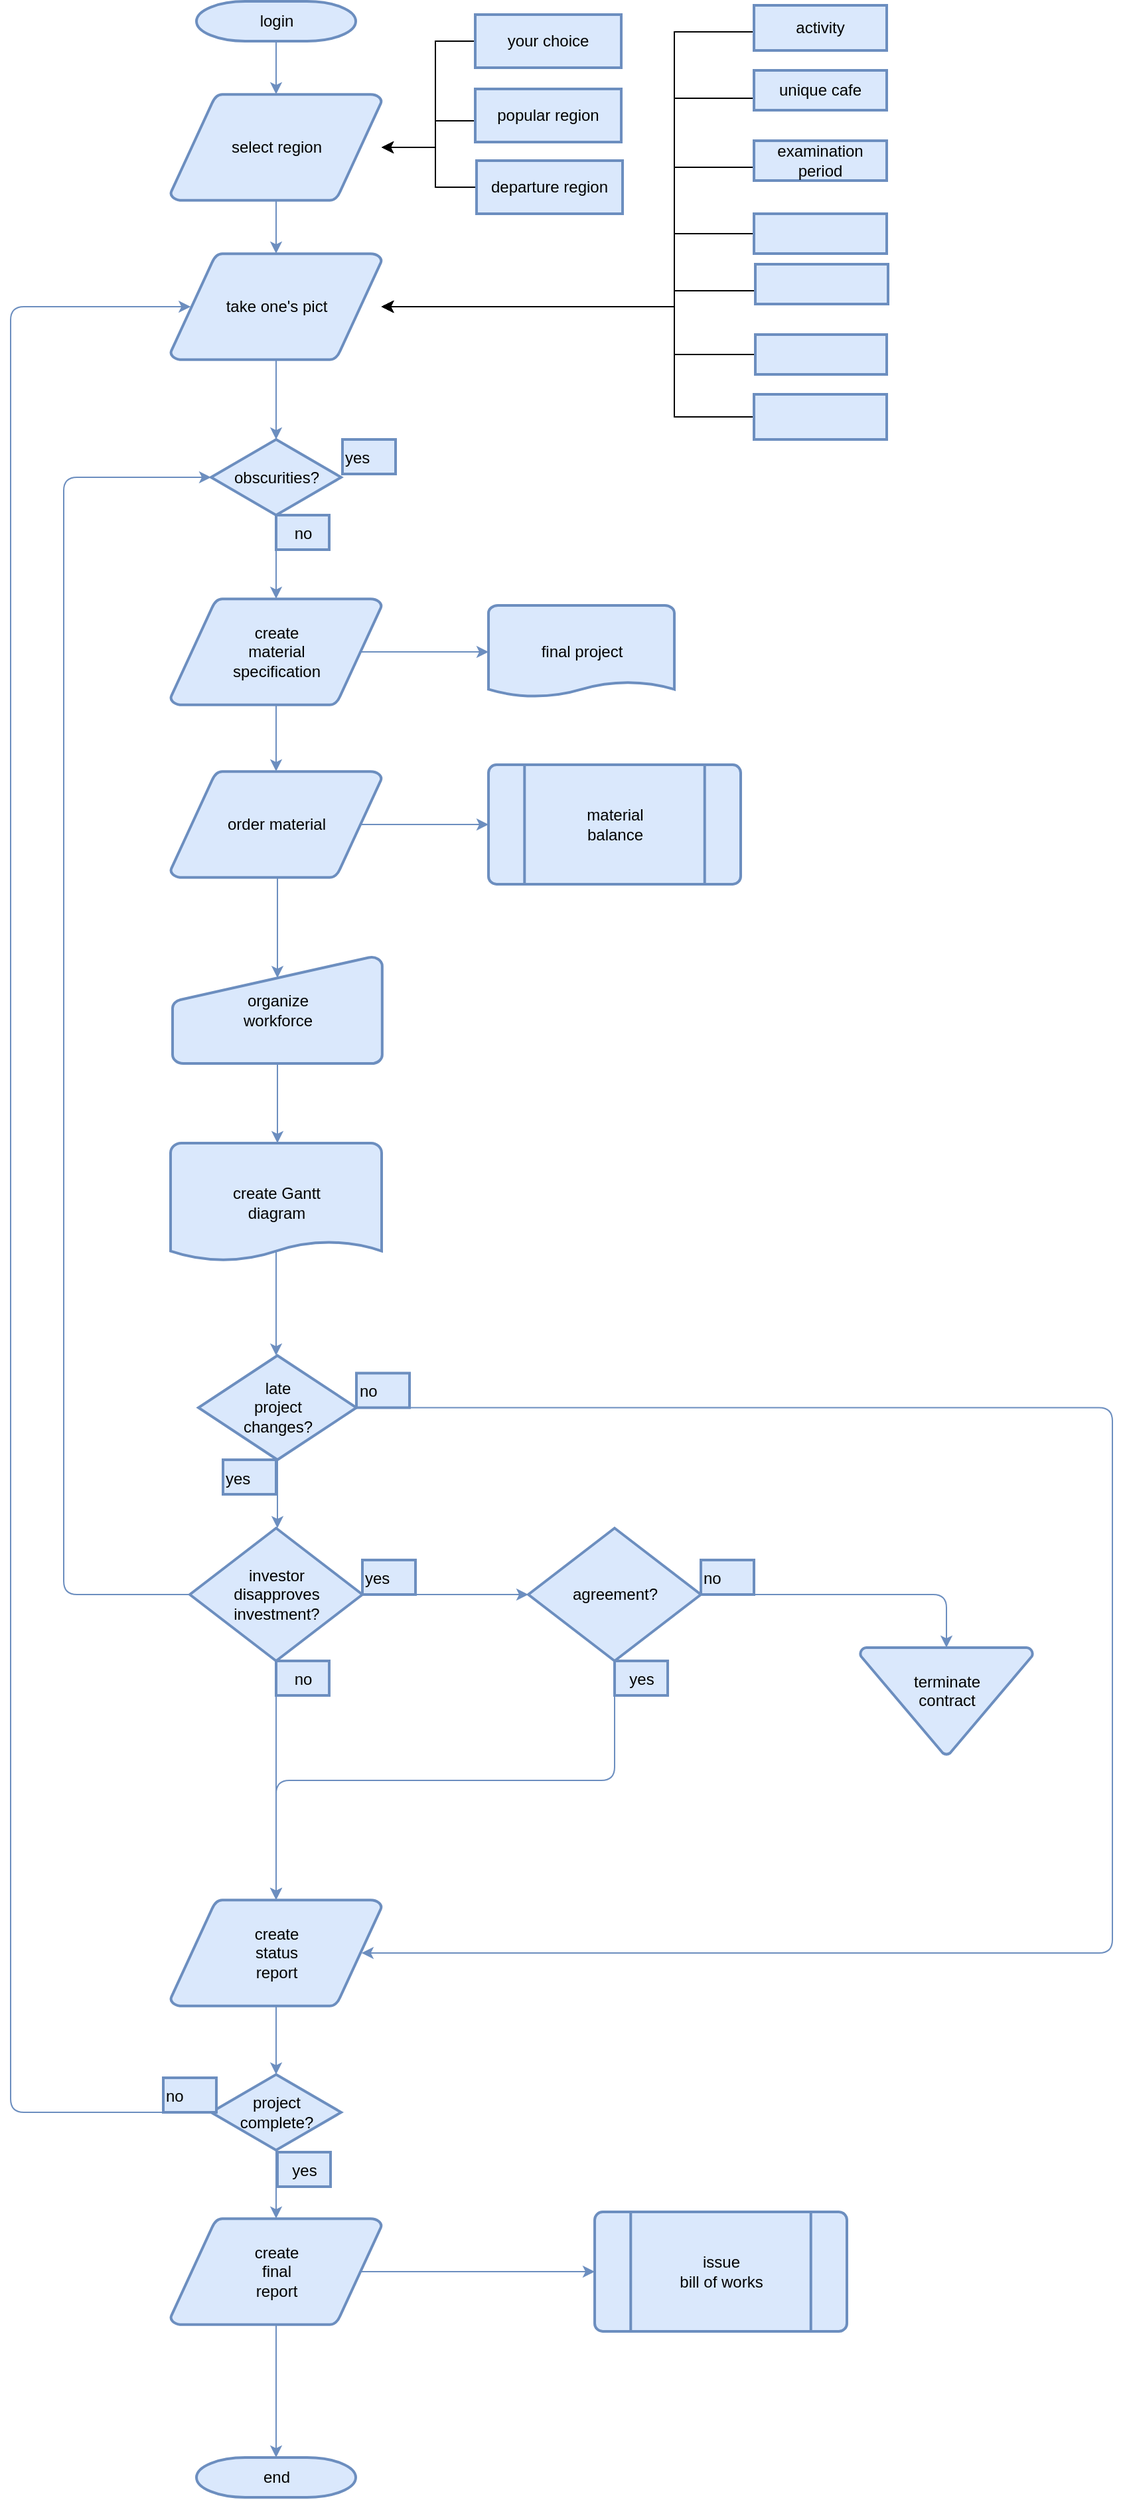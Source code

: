 <mxfile version="15.8.6" type="github">
  <diagram id="N1dciuvIFZa3qR50f1tm" name="Page-1">
    <mxGraphModel dx="1662" dy="725" grid="1" gridSize="10" guides="1" tooltips="1" connect="1" arrows="1" fold="1" page="1" pageScale="1" pageWidth="827" pageHeight="1169" math="0" shadow="0">
      <root>
        <mxCell id="0" />
        <mxCell id="1" parent="0" />
        <mxCell id="hoS8QdCealRwW_AzaWBa-90" value="login" style="shape=mxgraph.flowchart.terminator;strokeWidth=2;gradientDirection=north;fontStyle=0;html=1;fillColor=#dae8fc;strokeColor=#6c8ebf;" parent="1" vertex="1">
          <mxGeometry x="160" y="20" width="120" height="30" as="geometry" />
        </mxCell>
        <mxCell id="hoS8QdCealRwW_AzaWBa-147" value="" style="edgeStyle=orthogonalEdgeStyle;rounded=0;orthogonalLoop=1;jettySize=auto;html=1;" parent="1" source="hoS8QdCealRwW_AzaWBa-146" target="hoS8QdCealRwW_AzaWBa-91" edge="1">
          <mxGeometry relative="1" as="geometry">
            <Array as="points">
              <mxPoint x="340" y="50" />
              <mxPoint x="340" y="130" />
            </Array>
          </mxGeometry>
        </mxCell>
        <mxCell id="hoS8QdCealRwW_AzaWBa-149" value="" style="edgeStyle=orthogonalEdgeStyle;rounded=0;orthogonalLoop=1;jettySize=auto;html=1;" parent="1" source="hoS8QdCealRwW_AzaWBa-148" target="hoS8QdCealRwW_AzaWBa-91" edge="1">
          <mxGeometry relative="1" as="geometry">
            <Array as="points">
              <mxPoint x="340" y="110" />
              <mxPoint x="340" y="130" />
            </Array>
          </mxGeometry>
        </mxCell>
        <mxCell id="hoS8QdCealRwW_AzaWBa-151" value="" style="edgeStyle=orthogonalEdgeStyle;rounded=0;orthogonalLoop=1;jettySize=auto;html=1;" parent="1" source="hoS8QdCealRwW_AzaWBa-150" target="hoS8QdCealRwW_AzaWBa-91" edge="1">
          <mxGeometry relative="1" as="geometry">
            <Array as="points">
              <mxPoint x="340" y="160" />
              <mxPoint x="340" y="130" />
            </Array>
          </mxGeometry>
        </mxCell>
        <mxCell id="hoS8QdCealRwW_AzaWBa-91" value="select region" style="shape=mxgraph.flowchart.data;strokeWidth=2;gradientDirection=north;fontStyle=0;html=1;fillColor=#dae8fc;strokeColor=#6c8ebf;" parent="1" vertex="1">
          <mxGeometry x="140.5" y="90" width="159" height="80" as="geometry" />
        </mxCell>
        <mxCell id="hoS8QdCealRwW_AzaWBa-92" value="create&#xa;material&#xa;specification" style="shape=mxgraph.flowchart.data;strokeWidth=2;gradientDirection=north;fontStyle=0;html=1;fillColor=#dae8fc;strokeColor=#6c8ebf;" parent="1" vertex="1">
          <mxGeometry x="140.5" y="470" width="159" height="80" as="geometry" />
        </mxCell>
        <mxCell id="hoS8QdCealRwW_AzaWBa-153" value="" style="edgeStyle=orthogonalEdgeStyle;rounded=0;orthogonalLoop=1;jettySize=auto;html=1;" parent="1" source="hoS8QdCealRwW_AzaWBa-152" target="hoS8QdCealRwW_AzaWBa-93" edge="1">
          <mxGeometry relative="1" as="geometry">
            <Array as="points">
              <mxPoint x="520" y="43" />
              <mxPoint x="520" y="250" />
            </Array>
          </mxGeometry>
        </mxCell>
        <mxCell id="hoS8QdCealRwW_AzaWBa-155" value="" style="edgeStyle=orthogonalEdgeStyle;rounded=0;orthogonalLoop=1;jettySize=auto;html=1;" parent="1" source="hoS8QdCealRwW_AzaWBa-154" target="hoS8QdCealRwW_AzaWBa-93" edge="1">
          <mxGeometry relative="1" as="geometry">
            <Array as="points">
              <mxPoint x="520" y="93" />
              <mxPoint x="520" y="250" />
            </Array>
          </mxGeometry>
        </mxCell>
        <mxCell id="hoS8QdCealRwW_AzaWBa-157" value="" style="edgeStyle=orthogonalEdgeStyle;rounded=0;orthogonalLoop=1;jettySize=auto;html=1;" parent="1" source="hoS8QdCealRwW_AzaWBa-156" target="hoS8QdCealRwW_AzaWBa-93" edge="1">
          <mxGeometry relative="1" as="geometry">
            <Array as="points">
              <mxPoint x="520" y="145" />
              <mxPoint x="520" y="250" />
            </Array>
          </mxGeometry>
        </mxCell>
        <mxCell id="hoS8QdCealRwW_AzaWBa-159" value="" style="edgeStyle=orthogonalEdgeStyle;rounded=0;orthogonalLoop=1;jettySize=auto;html=1;" parent="1" source="hoS8QdCealRwW_AzaWBa-158" target="hoS8QdCealRwW_AzaWBa-93" edge="1">
          <mxGeometry relative="1" as="geometry">
            <Array as="points">
              <mxPoint x="520" y="195" />
              <mxPoint x="520" y="250" />
            </Array>
          </mxGeometry>
        </mxCell>
        <mxCell id="hoS8QdCealRwW_AzaWBa-161" value="" style="edgeStyle=orthogonalEdgeStyle;rounded=0;orthogonalLoop=1;jettySize=auto;html=1;" parent="1" source="hoS8QdCealRwW_AzaWBa-160" target="hoS8QdCealRwW_AzaWBa-93" edge="1">
          <mxGeometry relative="1" as="geometry">
            <Array as="points">
              <mxPoint x="520" y="238" />
              <mxPoint x="520" y="250" />
            </Array>
          </mxGeometry>
        </mxCell>
        <mxCell id="hoS8QdCealRwW_AzaWBa-163" value="" style="edgeStyle=orthogonalEdgeStyle;rounded=0;orthogonalLoop=1;jettySize=auto;html=1;" parent="1" source="hoS8QdCealRwW_AzaWBa-162" target="hoS8QdCealRwW_AzaWBa-93" edge="1">
          <mxGeometry relative="1" as="geometry">
            <Array as="points">
              <mxPoint x="520" y="286" />
              <mxPoint x="520" y="250" />
            </Array>
          </mxGeometry>
        </mxCell>
        <mxCell id="hoS8QdCealRwW_AzaWBa-165" value="" style="edgeStyle=orthogonalEdgeStyle;rounded=0;orthogonalLoop=1;jettySize=auto;html=1;" parent="1" source="hoS8QdCealRwW_AzaWBa-164" target="hoS8QdCealRwW_AzaWBa-93" edge="1">
          <mxGeometry relative="1" as="geometry">
            <Array as="points">
              <mxPoint x="520" y="333" />
              <mxPoint x="520" y="250" />
            </Array>
          </mxGeometry>
        </mxCell>
        <mxCell id="hoS8QdCealRwW_AzaWBa-93" value="take one&#39;s pict" style="shape=mxgraph.flowchart.data;strokeWidth=2;gradientDirection=north;fontStyle=0;html=1;fillColor=#dae8fc;strokeColor=#6c8ebf;" parent="1" vertex="1">
          <mxGeometry x="140.5" y="210" width="159" height="80" as="geometry" />
        </mxCell>
        <mxCell id="hoS8QdCealRwW_AzaWBa-94" value="obscurities?" style="shape=mxgraph.flowchart.decision;strokeWidth=2;gradientDirection=north;fontStyle=0;html=1;fillColor=#dae8fc;strokeColor=#6c8ebf;" parent="1" vertex="1">
          <mxGeometry x="171" y="350" width="98" height="57" as="geometry" />
        </mxCell>
        <mxCell id="hoS8QdCealRwW_AzaWBa-95" style="fontStyle=1;strokeWidth=1;html=1;fillColor=#dae8fc;strokeColor=#6c8ebf;" parent="1" source="hoS8QdCealRwW_AzaWBa-90" target="hoS8QdCealRwW_AzaWBa-91" edge="1">
          <mxGeometry relative="1" as="geometry" />
        </mxCell>
        <mxCell id="hoS8QdCealRwW_AzaWBa-96" style="fontStyle=1;strokeWidth=1;html=1;fillColor=#dae8fc;strokeColor=#6c8ebf;" parent="1" source="hoS8QdCealRwW_AzaWBa-91" target="hoS8QdCealRwW_AzaWBa-93" edge="1">
          <mxGeometry relative="1" as="geometry" />
        </mxCell>
        <mxCell id="hoS8QdCealRwW_AzaWBa-97" style="entryX=0.5;entryY=0;entryPerimeter=0;fontStyle=1;strokeWidth=1;html=1;fillColor=#dae8fc;strokeColor=#6c8ebf;" parent="1" source="hoS8QdCealRwW_AzaWBa-93" target="hoS8QdCealRwW_AzaWBa-94" edge="1">
          <mxGeometry relative="1" as="geometry" />
        </mxCell>
        <mxCell id="hoS8QdCealRwW_AzaWBa-99" value="yes" style="text;fontStyle=0;html=1;strokeWidth=2;fillColor=#dae8fc;strokeColor=#6c8ebf;" parent="1" vertex="1">
          <mxGeometry x="270" y="350" width="40" height="26" as="geometry" />
        </mxCell>
        <mxCell id="hoS8QdCealRwW_AzaWBa-100" value="" style="edgeStyle=elbowEdgeStyle;elbow=horizontal;fontStyle=1;strokeWidth=1;html=1;fillColor=#dae8fc;strokeColor=#6c8ebf;" parent="1" source="hoS8QdCealRwW_AzaWBa-94" target="hoS8QdCealRwW_AzaWBa-92" edge="1">
          <mxGeometry x="-100" y="-40" width="100" height="100" as="geometry">
            <mxPoint x="-100" y="60" as="sourcePoint" />
            <mxPoint y="-40" as="targetPoint" />
          </mxGeometry>
        </mxCell>
        <mxCell id="hoS8QdCealRwW_AzaWBa-101" value="order material" style="shape=mxgraph.flowchart.data;strokeWidth=2;gradientDirection=north;fontStyle=0;html=1;fillColor=#dae8fc;strokeColor=#6c8ebf;" parent="1" vertex="1">
          <mxGeometry x="140.5" y="600" width="159" height="80" as="geometry" />
        </mxCell>
        <mxCell id="hoS8QdCealRwW_AzaWBa-102" value="no" style="text;fontStyle=0;html=1;strokeWidth=2;align=center;fillColor=#dae8fc;strokeColor=#6c8ebf;" parent="1" vertex="1">
          <mxGeometry x="220" y="407" width="40" height="26" as="geometry" />
        </mxCell>
        <mxCell id="hoS8QdCealRwW_AzaWBa-103" value="final project" style="shape=mxgraph.flowchart.document;strokeWidth=2;gradientDirection=north;fontStyle=0;html=1;fillColor=#dae8fc;strokeColor=#6c8ebf;" parent="1" vertex="1">
          <mxGeometry x="380" y="475" width="140" height="70" as="geometry" />
        </mxCell>
        <mxCell id="hoS8QdCealRwW_AzaWBa-104" value="" style="edgeStyle=elbowEdgeStyle;elbow=horizontal;exitX=0.905;exitY=0.5;exitPerimeter=0;fontStyle=1;strokeWidth=1;html=1;fillColor=#dae8fc;strokeColor=#6c8ebf;" parent="1" source="hoS8QdCealRwW_AzaWBa-92" target="hoS8QdCealRwW_AzaWBa-103" edge="1">
          <mxGeometry x="-100" y="-40" width="100" height="100" as="geometry">
            <mxPoint x="-100" y="60" as="sourcePoint" />
            <mxPoint y="-40" as="targetPoint" />
          </mxGeometry>
        </mxCell>
        <mxCell id="hoS8QdCealRwW_AzaWBa-105" value="" style="edgeStyle=elbowEdgeStyle;elbow=horizontal;fontStyle=1;strokeWidth=1;html=1;fillColor=#dae8fc;strokeColor=#6c8ebf;" parent="1" source="hoS8QdCealRwW_AzaWBa-92" target="hoS8QdCealRwW_AzaWBa-101" edge="1">
          <mxGeometry x="-100" y="-40" width="100" height="100" as="geometry">
            <mxPoint x="-100" y="60" as="sourcePoint" />
            <mxPoint y="-40" as="targetPoint" />
          </mxGeometry>
        </mxCell>
        <mxCell id="hoS8QdCealRwW_AzaWBa-106" value="material&#xa;balance" style="shape=mxgraph.flowchart.predefined_process;strokeWidth=2;gradientDirection=north;fontStyle=0;html=1;fillColor=#dae8fc;strokeColor=#6c8ebf;" parent="1" vertex="1">
          <mxGeometry x="380" y="595" width="190" height="90" as="geometry" />
        </mxCell>
        <mxCell id="hoS8QdCealRwW_AzaWBa-107" value="" style="edgeStyle=elbowEdgeStyle;elbow=horizontal;exitX=0.905;exitY=0.5;exitPerimeter=0;fontStyle=1;strokeWidth=1;html=1;fillColor=#dae8fc;strokeColor=#6c8ebf;" parent="1" source="hoS8QdCealRwW_AzaWBa-101" target="hoS8QdCealRwW_AzaWBa-106" edge="1">
          <mxGeometry x="-100" y="-40" width="100" height="100" as="geometry">
            <mxPoint x="-100" y="60" as="sourcePoint" />
            <mxPoint y="-40" as="targetPoint" />
          </mxGeometry>
        </mxCell>
        <mxCell id="hoS8QdCealRwW_AzaWBa-108" value="organize &#xa;workforce" style="shape=mxgraph.flowchart.manual_input;strokeWidth=2;gradientDirection=north;fontStyle=0;html=1;fillColor=#dae8fc;strokeColor=#6c8ebf;" parent="1" vertex="1">
          <mxGeometry x="142" y="740" width="158" height="80" as="geometry" />
        </mxCell>
        <mxCell id="hoS8QdCealRwW_AzaWBa-109" value="" style="edgeStyle=elbowEdgeStyle;elbow=horizontal;entryX=0.5;entryY=0.195;entryPerimeter=0;fontStyle=1;strokeWidth=1;html=1;fillColor=#dae8fc;strokeColor=#6c8ebf;" parent="1" source="hoS8QdCealRwW_AzaWBa-101" target="hoS8QdCealRwW_AzaWBa-108" edge="1">
          <mxGeometry x="-100" y="-40" width="100" height="100" as="geometry">
            <mxPoint x="-100" y="60" as="sourcePoint" />
            <mxPoint y="-40" as="targetPoint" />
          </mxGeometry>
        </mxCell>
        <mxCell id="hoS8QdCealRwW_AzaWBa-110" value="create Gantt&#xa;diagram" style="shape=mxgraph.flowchart.document;strokeWidth=2;gradientDirection=north;fontStyle=0;html=1;fillColor=#dae8fc;strokeColor=#6c8ebf;" parent="1" vertex="1">
          <mxGeometry x="140.5" y="880" width="159" height="90" as="geometry" />
        </mxCell>
        <mxCell id="hoS8QdCealRwW_AzaWBa-111" value="" style="edgeStyle=elbowEdgeStyle;elbow=horizontal;exitX=0.5;exitY=1;exitPerimeter=0;fontStyle=1;strokeWidth=1;html=1;fillColor=#dae8fc;strokeColor=#6c8ebf;" parent="1" source="hoS8QdCealRwW_AzaWBa-108" target="hoS8QdCealRwW_AzaWBa-110" edge="1">
          <mxGeometry x="-100" y="-40" width="100" height="100" as="geometry">
            <mxPoint x="-100" y="60" as="sourcePoint" />
            <mxPoint y="-40" as="targetPoint" />
          </mxGeometry>
        </mxCell>
        <mxCell id="hoS8QdCealRwW_AzaWBa-112" value="late&#xa;project&#xa;changes?" style="shape=mxgraph.flowchart.decision;strokeWidth=2;gradientDirection=north;fontStyle=0;html=1;fillColor=#dae8fc;strokeColor=#6c8ebf;" parent="1" vertex="1">
          <mxGeometry x="161.5" y="1040" width="119" height="78.5" as="geometry" />
        </mxCell>
        <mxCell id="hoS8QdCealRwW_AzaWBa-113" value="" style="edgeStyle=elbowEdgeStyle;elbow=horizontal;exitX=0.5;exitY=0.9;exitPerimeter=0;fontStyle=1;strokeWidth=1;html=1;fillColor=#dae8fc;strokeColor=#6c8ebf;" parent="1" source="hoS8QdCealRwW_AzaWBa-110" target="hoS8QdCealRwW_AzaWBa-112" edge="1">
          <mxGeometry x="-100" y="-40" width="100" height="100" as="geometry">
            <mxPoint x="-100" y="60" as="sourcePoint" />
            <mxPoint y="-40" as="targetPoint" />
          </mxGeometry>
        </mxCell>
        <mxCell id="hoS8QdCealRwW_AzaWBa-114" value="" style="edgeStyle=elbowEdgeStyle;elbow=horizontal;exitX=0;exitY=0.5;exitPerimeter=0;entryX=0;entryY=0.5;entryPerimeter=0;fontStyle=1;strokeWidth=1;html=1;fillColor=#dae8fc;strokeColor=#6c8ebf;" parent="1" source="hoS8QdCealRwW_AzaWBa-116" target="hoS8QdCealRwW_AzaWBa-94" edge="1">
          <mxGeometry x="-100" y="-40" width="100" height="100" as="geometry">
            <mxPoint x="-100" y="60" as="sourcePoint" />
            <mxPoint y="-40" as="targetPoint" />
            <Array as="points">
              <mxPoint x="60" y="810" />
            </Array>
          </mxGeometry>
        </mxCell>
        <mxCell id="hoS8QdCealRwW_AzaWBa-115" value="yes" style="text;fontStyle=0;html=1;strokeWidth=2;fillColor=#dae8fc;strokeColor=#6c8ebf;" parent="1" vertex="1">
          <mxGeometry x="180" y="1118.5" width="40" height="26" as="geometry" />
        </mxCell>
        <mxCell id="hoS8QdCealRwW_AzaWBa-116" value="investor&#xa;disapproves&#xa; investment?" style="shape=mxgraph.flowchart.decision;strokeWidth=2;gradientDirection=north;fontStyle=0;html=1;fillColor=#dae8fc;strokeColor=#6c8ebf;" parent="1" vertex="1">
          <mxGeometry x="155" y="1170" width="130" height="100" as="geometry" />
        </mxCell>
        <mxCell id="hoS8QdCealRwW_AzaWBa-117" value="agreement?" style="shape=mxgraph.flowchart.decision;strokeWidth=2;gradientDirection=north;fontStyle=0;html=1;fillColor=#dae8fc;strokeColor=#6c8ebf;" parent="1" vertex="1">
          <mxGeometry x="410" y="1170" width="130" height="100" as="geometry" />
        </mxCell>
        <mxCell id="hoS8QdCealRwW_AzaWBa-118" value="" style="edgeStyle=elbowEdgeStyle;elbow=horizontal;exitX=0.5;exitY=1;exitPerimeter=0;fontStyle=1;strokeWidth=1;html=1;fillColor=#dae8fc;strokeColor=#6c8ebf;" parent="1" source="hoS8QdCealRwW_AzaWBa-112" target="hoS8QdCealRwW_AzaWBa-116" edge="1">
          <mxGeometry x="-100" y="-40" width="100" height="100" as="geometry">
            <mxPoint x="-100" y="60" as="sourcePoint" />
            <mxPoint y="-40" as="targetPoint" />
          </mxGeometry>
        </mxCell>
        <mxCell id="hoS8QdCealRwW_AzaWBa-119" value="" style="edgeStyle=elbowEdgeStyle;elbow=horizontal;exitX=1;exitY=0.5;exitPerimeter=0;entryX=0;entryY=0.5;entryPerimeter=0;fontStyle=1;strokeWidth=1;html=1;fillColor=#dae8fc;strokeColor=#6c8ebf;" parent="1" source="hoS8QdCealRwW_AzaWBa-116" target="hoS8QdCealRwW_AzaWBa-117" edge="1">
          <mxGeometry x="-100" y="-40" width="100" height="100" as="geometry">
            <mxPoint x="-100" y="60" as="sourcePoint" />
            <mxPoint y="-40" as="targetPoint" />
          </mxGeometry>
        </mxCell>
        <mxCell id="hoS8QdCealRwW_AzaWBa-120" value="terminate&#xa;contract&#xa;" style="shape=mxgraph.flowchart.merge_or_storage;strokeWidth=2;gradientDirection=north;fontStyle=0;html=1;fillColor=#dae8fc;strokeColor=#6c8ebf;" parent="1" vertex="1">
          <mxGeometry x="660" y="1260" width="130" height="80.5" as="geometry" />
        </mxCell>
        <mxCell id="hoS8QdCealRwW_AzaWBa-121" value="" style="edgeStyle=elbowEdgeStyle;elbow=vertical;exitX=1;exitY=0.5;exitPerimeter=0;entryX=0.5;entryY=0;entryPerimeter=0;fontStyle=1;strokeWidth=1;html=1;fillColor=#dae8fc;strokeColor=#6c8ebf;" parent="1" source="hoS8QdCealRwW_AzaWBa-117" target="hoS8QdCealRwW_AzaWBa-120" edge="1">
          <mxGeometry x="-100" y="-40" width="100" height="100" as="geometry">
            <mxPoint x="-100" y="60" as="sourcePoint" />
            <mxPoint y="-40" as="targetPoint" />
            <Array as="points">
              <mxPoint x="640" y="1220" />
            </Array>
          </mxGeometry>
        </mxCell>
        <mxCell id="hoS8QdCealRwW_AzaWBa-122" value="create&#xa;status&#xa;report" style="shape=mxgraph.flowchart.data;strokeWidth=2;gradientDirection=north;fontStyle=0;html=1;fillColor=#dae8fc;strokeColor=#6c8ebf;" parent="1" vertex="1">
          <mxGeometry x="140.5" y="1450" width="159" height="80" as="geometry" />
        </mxCell>
        <mxCell id="hoS8QdCealRwW_AzaWBa-123" value="" style="edgeStyle=elbowEdgeStyle;elbow=vertical;exitX=0.5;exitY=1;exitPerimeter=0;fontStyle=1;strokeWidth=1;html=1;fillColor=#dae8fc;strokeColor=#6c8ebf;" parent="1" source="hoS8QdCealRwW_AzaWBa-116" target="hoS8QdCealRwW_AzaWBa-122" edge="1">
          <mxGeometry x="-100" y="-40" width="100" height="100" as="geometry">
            <mxPoint x="-100" y="60" as="sourcePoint" />
            <mxPoint y="-40" as="targetPoint" />
          </mxGeometry>
        </mxCell>
        <mxCell id="hoS8QdCealRwW_AzaWBa-124" value="" style="edgeStyle=elbowEdgeStyle;elbow=vertical;exitX=0.5;exitY=1;exitPerimeter=0;entryX=0.5;entryY=0;entryPerimeter=0;fontStyle=1;strokeWidth=1;html=1;fillColor=#dae8fc;strokeColor=#6c8ebf;" parent="1" source="hoS8QdCealRwW_AzaWBa-117" target="hoS8QdCealRwW_AzaWBa-122" edge="1">
          <mxGeometry x="-100" y="-40" width="100" height="100" as="geometry">
            <mxPoint x="-100" y="60" as="sourcePoint" />
            <mxPoint y="-40" as="targetPoint" />
          </mxGeometry>
        </mxCell>
        <mxCell id="hoS8QdCealRwW_AzaWBa-125" value="project&#xa;complete?" style="shape=mxgraph.flowchart.decision;strokeWidth=2;gradientDirection=north;fontStyle=0;html=1;fillColor=#dae8fc;strokeColor=#6c8ebf;" parent="1" vertex="1">
          <mxGeometry x="171" y="1581.5" width="98" height="57" as="geometry" />
        </mxCell>
        <mxCell id="hoS8QdCealRwW_AzaWBa-126" value="create&#xa;final&#xa;report" style="shape=mxgraph.flowchart.data;strokeWidth=2;gradientDirection=north;fontStyle=0;html=1;fillColor=#dae8fc;strokeColor=#6c8ebf;" parent="1" vertex="1">
          <mxGeometry x="140.5" y="1690" width="159" height="80" as="geometry" />
        </mxCell>
        <mxCell id="hoS8QdCealRwW_AzaWBa-127" value="issue&#xa;bill of works" style="shape=mxgraph.flowchart.predefined_process;strokeWidth=2;gradientDirection=north;fontStyle=0;html=1;fillColor=#dae8fc;strokeColor=#6c8ebf;" parent="1" vertex="1">
          <mxGeometry x="460" y="1685" width="190" height="90" as="geometry" />
        </mxCell>
        <mxCell id="hoS8QdCealRwW_AzaWBa-128" value="end" style="shape=mxgraph.flowchart.terminator;strokeWidth=2;gradientDirection=north;fontStyle=0;html=1;fillColor=#dae8fc;strokeColor=#6c8ebf;" parent="1" vertex="1">
          <mxGeometry x="160" y="1870" width="120" height="30" as="geometry" />
        </mxCell>
        <mxCell id="hoS8QdCealRwW_AzaWBa-129" value="" style="edgeStyle=elbowEdgeStyle;elbow=vertical;exitX=0.5;exitY=1;exitPerimeter=0;entryX=0.5;entryY=0;entryPerimeter=0;fontStyle=1;strokeWidth=1;html=1;fillColor=#dae8fc;strokeColor=#6c8ebf;" parent="1" source="hoS8QdCealRwW_AzaWBa-122" target="hoS8QdCealRwW_AzaWBa-125" edge="1">
          <mxGeometry x="-100" y="-40" width="100" height="100" as="geometry">
            <mxPoint x="-100" y="60" as="sourcePoint" />
            <mxPoint y="-40" as="targetPoint" />
          </mxGeometry>
        </mxCell>
        <mxCell id="hoS8QdCealRwW_AzaWBa-130" value="" style="edgeStyle=elbowEdgeStyle;elbow=vertical;exitX=0.5;exitY=1;exitPerimeter=0;entryX=0.5;entryY=0;entryPerimeter=0;fontStyle=1;strokeWidth=1;html=1;fillColor=#dae8fc;strokeColor=#6c8ebf;" parent="1" source="hoS8QdCealRwW_AzaWBa-125" target="hoS8QdCealRwW_AzaWBa-126" edge="1">
          <mxGeometry x="-100" y="-40" width="100" height="100" as="geometry">
            <mxPoint x="-100" y="60" as="sourcePoint" />
            <mxPoint y="-40" as="targetPoint" />
          </mxGeometry>
        </mxCell>
        <mxCell id="hoS8QdCealRwW_AzaWBa-131" value="" style="edgeStyle=elbowEdgeStyle;elbow=vertical;exitX=0.5;exitY=1;exitPerimeter=0;entryX=0.5;entryY=0;entryPerimeter=0;fontStyle=1;strokeWidth=1;html=1;fillColor=#dae8fc;strokeColor=#6c8ebf;" parent="1" source="hoS8QdCealRwW_AzaWBa-126" target="hoS8QdCealRwW_AzaWBa-128" edge="1">
          <mxGeometry x="-100" y="-40" width="100" height="100" as="geometry">
            <mxPoint x="-100" y="60" as="sourcePoint" />
            <mxPoint y="-40" as="targetPoint" />
          </mxGeometry>
        </mxCell>
        <mxCell id="hoS8QdCealRwW_AzaWBa-132" value="" style="edgeStyle=elbowEdgeStyle;elbow=vertical;exitX=0.905;exitY=0.5;exitPerimeter=0;entryX=0;entryY=0.5;entryPerimeter=0;fontStyle=1;strokeWidth=1;html=1;fillColor=#dae8fc;strokeColor=#6c8ebf;" parent="1" source="hoS8QdCealRwW_AzaWBa-126" target="hoS8QdCealRwW_AzaWBa-127" edge="1">
          <mxGeometry x="-100" y="-40" width="100" height="100" as="geometry">
            <mxPoint x="-100" y="60" as="sourcePoint" />
            <mxPoint y="-40" as="targetPoint" />
          </mxGeometry>
        </mxCell>
        <mxCell id="hoS8QdCealRwW_AzaWBa-133" value="" style="edgeStyle=elbowEdgeStyle;elbow=horizontal;exitX=1;exitY=0.5;exitPerimeter=0;entryX=0.905;entryY=0.5;entryPerimeter=0;fontStyle=1;strokeWidth=1;html=1;fillColor=#dae8fc;strokeColor=#6c8ebf;" parent="1" source="hoS8QdCealRwW_AzaWBa-112" target="hoS8QdCealRwW_AzaWBa-122" edge="1">
          <mxGeometry x="-100" y="-40" width="100" height="100" as="geometry">
            <mxPoint x="-100" y="60" as="sourcePoint" />
            <mxPoint y="-40" as="targetPoint" />
            <Array as="points">
              <mxPoint x="850" y="1280" />
            </Array>
          </mxGeometry>
        </mxCell>
        <mxCell id="hoS8QdCealRwW_AzaWBa-134" value="no" style="text;fontStyle=0;html=1;strokeWidth=2;fillColor=#dae8fc;strokeColor=#6c8ebf;" parent="1" vertex="1">
          <mxGeometry x="280.5" y="1053.25" width="40" height="26" as="geometry" />
        </mxCell>
        <mxCell id="hoS8QdCealRwW_AzaWBa-135" value="yes" style="text;fontStyle=0;html=1;strokeWidth=2;fillColor=#dae8fc;strokeColor=#6c8ebf;" parent="1" vertex="1">
          <mxGeometry x="285" y="1194" width="40" height="26" as="geometry" />
        </mxCell>
        <mxCell id="hoS8QdCealRwW_AzaWBa-136" value="no" style="text;fontStyle=0;html=1;strokeWidth=2;align=center;fillColor=#dae8fc;strokeColor=#6c8ebf;" parent="1" vertex="1">
          <mxGeometry x="220" y="1270" width="40" height="26" as="geometry" />
        </mxCell>
        <mxCell id="hoS8QdCealRwW_AzaWBa-137" value="yes" style="text;fontStyle=0;html=1;strokeWidth=2;align=center;fillColor=#dae8fc;strokeColor=#6c8ebf;" parent="1" vertex="1">
          <mxGeometry x="475" y="1270" width="40" height="26" as="geometry" />
        </mxCell>
        <mxCell id="hoS8QdCealRwW_AzaWBa-138" value="no" style="text;fontStyle=0;html=1;strokeWidth=2;fillColor=#dae8fc;strokeColor=#6c8ebf;" parent="1" vertex="1">
          <mxGeometry x="540" y="1194" width="40" height="26" as="geometry" />
        </mxCell>
        <mxCell id="hoS8QdCealRwW_AzaWBa-141" value="yes" style="text;fontStyle=0;html=1;strokeWidth=2;align=center;fillColor=#dae8fc;strokeColor=#6c8ebf;" parent="1" vertex="1">
          <mxGeometry x="221" y="1640" width="40" height="26" as="geometry" />
        </mxCell>
        <mxCell id="hoS8QdCealRwW_AzaWBa-142" value="" style="edgeStyle=elbowEdgeStyle;elbow=horizontal;exitX=0;exitY=0.5;exitPerimeter=0;entryX=0.095;entryY=0.5;entryPerimeter=0;fontStyle=1;strokeWidth=1;html=1;fillColor=#dae8fc;strokeColor=#6c8ebf;" parent="1" source="hoS8QdCealRwW_AzaWBa-125" target="hoS8QdCealRwW_AzaWBa-93" edge="1">
          <mxGeometry x="-100" y="-40" width="100" height="100" as="geometry">
            <mxPoint x="-100" y="60" as="sourcePoint" />
            <mxPoint y="-40" as="targetPoint" />
            <Array as="points">
              <mxPoint x="20" y="930" />
            </Array>
          </mxGeometry>
        </mxCell>
        <mxCell id="hoS8QdCealRwW_AzaWBa-143" value="no" style="text;fontStyle=0;html=1;strokeWidth=2;fillColor=#dae8fc;strokeColor=#6c8ebf;" parent="1" vertex="1">
          <mxGeometry x="135" y="1584" width="40" height="26" as="geometry" />
        </mxCell>
        <mxCell id="hoS8QdCealRwW_AzaWBa-146" value="your choice" style="whiteSpace=wrap;html=1;fontStyle=0;strokeColor=#6c8ebf;strokeWidth=2;fillColor=#dae8fc;gradientDirection=north;" parent="1" vertex="1">
          <mxGeometry x="370" y="30" width="110" height="40" as="geometry" />
        </mxCell>
        <mxCell id="hoS8QdCealRwW_AzaWBa-148" value="popular region" style="whiteSpace=wrap;html=1;fontStyle=0;strokeColor=#6c8ebf;strokeWidth=2;fillColor=#dae8fc;gradientDirection=north;" parent="1" vertex="1">
          <mxGeometry x="370" y="86" width="110" height="40" as="geometry" />
        </mxCell>
        <mxCell id="hoS8QdCealRwW_AzaWBa-150" value="departure region" style="whiteSpace=wrap;html=1;fontStyle=0;strokeColor=#6c8ebf;strokeWidth=2;fillColor=#dae8fc;gradientDirection=north;" parent="1" vertex="1">
          <mxGeometry x="371" y="140" width="110" height="40" as="geometry" />
        </mxCell>
        <mxCell id="hoS8QdCealRwW_AzaWBa-152" value="activity" style="whiteSpace=wrap;html=1;fontStyle=0;strokeColor=#6c8ebf;strokeWidth=2;fillColor=#dae8fc;gradientDirection=north;" parent="1" vertex="1">
          <mxGeometry x="580" y="23" width="100" height="34" as="geometry" />
        </mxCell>
        <mxCell id="hoS8QdCealRwW_AzaWBa-154" value="unique cafe" style="whiteSpace=wrap;html=1;fontStyle=0;strokeColor=#6c8ebf;strokeWidth=2;fillColor=#dae8fc;gradientDirection=north;" parent="1" vertex="1">
          <mxGeometry x="580" y="72" width="100" height="30" as="geometry" />
        </mxCell>
        <mxCell id="hoS8QdCealRwW_AzaWBa-156" value="examination period" style="whiteSpace=wrap;html=1;fontStyle=0;strokeColor=#6c8ebf;strokeWidth=2;fillColor=#dae8fc;gradientDirection=north;" parent="1" vertex="1">
          <mxGeometry x="580" y="125" width="100" height="30" as="geometry" />
        </mxCell>
        <mxCell id="hoS8QdCealRwW_AzaWBa-158" value="" style="whiteSpace=wrap;html=1;fontStyle=0;strokeColor=#6c8ebf;strokeWidth=2;fillColor=#dae8fc;gradientDirection=north;" parent="1" vertex="1">
          <mxGeometry x="580" y="180" width="100" height="30" as="geometry" />
        </mxCell>
        <mxCell id="hoS8QdCealRwW_AzaWBa-160" value="" style="whiteSpace=wrap;html=1;fontStyle=0;strokeColor=#6c8ebf;strokeWidth=2;fillColor=#dae8fc;gradientDirection=north;" parent="1" vertex="1">
          <mxGeometry x="581" y="218" width="100" height="30" as="geometry" />
        </mxCell>
        <mxCell id="hoS8QdCealRwW_AzaWBa-162" value="" style="whiteSpace=wrap;html=1;fontStyle=0;strokeColor=#6c8ebf;strokeWidth=2;fillColor=#dae8fc;gradientDirection=north;" parent="1" vertex="1">
          <mxGeometry x="581" y="271" width="99" height="30" as="geometry" />
        </mxCell>
        <mxCell id="hoS8QdCealRwW_AzaWBa-164" value="" style="whiteSpace=wrap;html=1;fontStyle=0;strokeColor=#6c8ebf;strokeWidth=2;fillColor=#dae8fc;gradientDirection=north;" parent="1" vertex="1">
          <mxGeometry x="580" y="316" width="100" height="34" as="geometry" />
        </mxCell>
      </root>
    </mxGraphModel>
  </diagram>
</mxfile>
